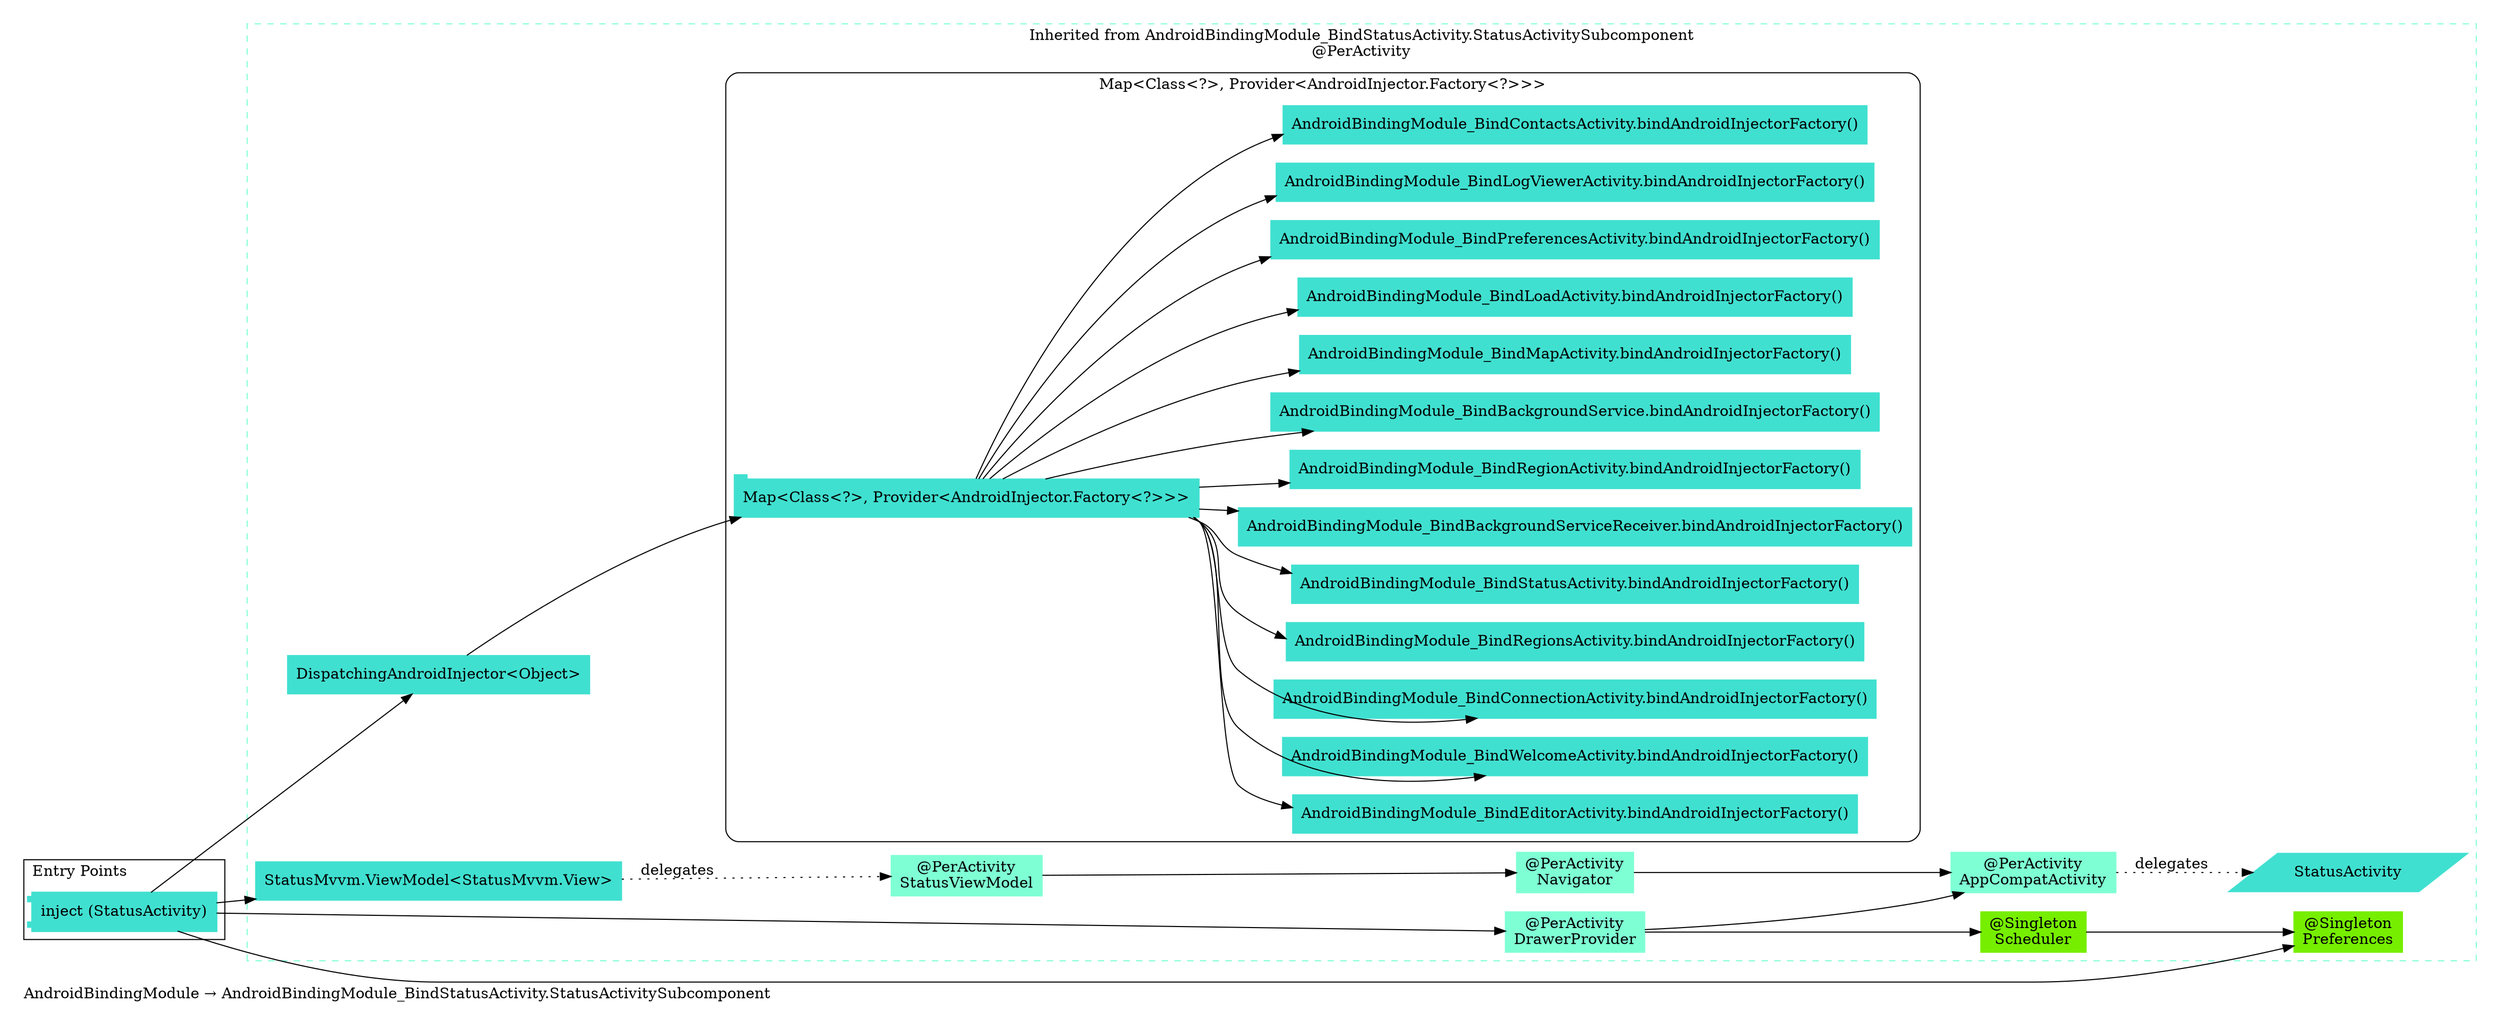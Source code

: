 digraph "org.owntracks.android.injection.modules.AndroidBindingModule → org.owntracks.android.injection.modules.AndroidBindingModule_BindStatusActivity.StatusActivitySubcomponent" {
  graph [rankdir="LR", labeljust="l", label="AndroidBindingModule → AndroidBindingModule_BindStatusActivity.StatusActivitySubcomponent", pad="0.2", compound="true"]
  node [shape="rectangle", style="filled", color="turquoise"]
  subgraph "cluster_Entry Points" {
    graph [labeljust="l", label="Entry Points"]
    node [shape="component", penwidth="2"]
    "aba00bea-3f16-4c71-80bd-34770420e717" [label="inject (StatusActivity)", color="turquoise", shape="component"]
  }
  subgraph "cluster_Dependency Graph" {
    graph [labeljust="l", label="Dependency Graph"]
    "1f087d46-f79e-4287-b892-065a26f3a482" [label="DispatchingAndroidInjector<Object>", color="turquoise"]
    "f5251542-dfb9-45b3-93f4-cce94f42784a" [label="StatusMvvm.ViewModel<StatusMvvm.View>", color="turquoise"]
    "8fe3f8c4-6fea-45b7-b3ca-a13ab62e2f46" [label="@PerActivity\nDrawerProvider", color="aquamarine"]
    "73c7a30e-2e17-47a8-9185-fb49ac8f3b3e" [label="@Singleton\nPreferences", color="chartreuse2"]
    "1c21f204-7c0c-4dc5-b1e3-f9cf547ce01f" [label="@PerActivity\nStatusViewModel", color="aquamarine"]
    "79c9df90-cfd1-4889-84e8-668c5b1a7080" [label="@PerActivity\nNavigator", color="aquamarine"]
    "af10b71e-7d96-49dd-bf18-53b174108ba0" [label="@PerActivity\nAppCompatActivity", color="aquamarine"]
    "753b6ae2-c7fa-412e-b128-7a304ef5098a" [label="StatusActivity", color="turquoise", shape="parallelogram"]
    "afc41764-c8fa-4b40-a7f0-c89e39b202d6" [label="@Singleton\nScheduler", color="chartreuse2"]
    subgraph "cluster_Map<Class<?>, Provider<AndroidInjector.Factory<?>>>" {
      graph [label="Map<Class<?>, Provider<AndroidInjector.Factory<?>>>", labeljust="c", style="rounded", color="black"]
      "52094c39-c570-44af-8699-33cd9ceef57a" [label="Map<Class<?>, Provider<AndroidInjector.Factory<?>>>", color="turquoise", shape="tab"]
      "dc24ff9f-ac36-413e-9de9-8bf518aeefbf" [label="AndroidBindingModule_BindEditorActivity.bindAndroidInjectorFactory()", color="turquoise"]
      "e48183cc-1346-46c5-adbe-53249d445c57" [label="AndroidBindingModule_BindWelcomeActivity.bindAndroidInjectorFactory()", color="turquoise"]
      "88849f5d-6b74-4822-93f6-010969d3f5f3" [label="AndroidBindingModule_BindConnectionActivity.bindAndroidInjectorFactory()", color="turquoise"]
      "27f7c5d7-8070-4fec-a621-2ad303022180" [label="AndroidBindingModule_BindRegionsActivity.bindAndroidInjectorFactory()", color="turquoise"]
      "0269aa62-aade-4c90-bab9-6a3029f18b24" [label="AndroidBindingModule_BindStatusActivity.bindAndroidInjectorFactory()", color="turquoise"]
      "fcc1dc8e-f890-4f9f-80da-5765bbf3b0a6" [label="AndroidBindingModule_BindBackgroundServiceReceiver.bindAndroidInjectorFactory()", color="turquoise"]
      "444a0f69-d2cb-4fbe-8338-6b9ba40159c4" [label="AndroidBindingModule_BindRegionActivity.bindAndroidInjectorFactory()", color="turquoise"]
      "7dbce56e-4b04-4ac9-a561-56b482b4a062" [label="AndroidBindingModule_BindBackgroundService.bindAndroidInjectorFactory()", color="turquoise"]
      "1ed78fbd-cc48-49d7-8b97-3ddee1cedb95" [label="AndroidBindingModule_BindMapActivity.bindAndroidInjectorFactory()", color="turquoise"]
      "7b9b74c5-deab-473d-bd2a-18d407352f70" [label="AndroidBindingModule_BindLoadActivity.bindAndroidInjectorFactory()", color="turquoise"]
      "062dbd3f-fee3-45b3-a9d1-b5a8a03b4ed4" [label="AndroidBindingModule_BindPreferencesActivity.bindAndroidInjectorFactory()", color="turquoise"]
      "880b2aed-fa82-4428-b063-5425546a164e" [label="AndroidBindingModule_BindLogViewerActivity.bindAndroidInjectorFactory()", color="turquoise"]
      "34ff293e-7508-4f8b-af71-4e38e2cc2c2e" [label="AndroidBindingModule_BindContactsActivity.bindAndroidInjectorFactory()", color="turquoise"]
    }
  }
  subgraph "cluster_Subcomponents" {
    graph [labeljust="l", shape="folder", label="Subcomponents"]
  }
  subgraph "cluster_AndroidBindingModule → AndroidBindingModule_BindStatusActivity.StatusActivitySubcomponent" {
    graph [labeljust="c", label="Inherited from AndroidBindingModule_BindStatusActivity.StatusActivitySubcomponent\n@PerActivity", style="dashed", href="full_org.owntracks.android.injection.modules.AndroidBindingModule_BindStatusActivity.StatusActivitySubcomponent.svg", color="aquamarine"]
    "1f087d46-f79e-4287-b892-065a26f3a482" [label="DispatchingAndroidInjector<Object>", color="turquoise"]
    "8fe3f8c4-6fea-45b7-b3ca-a13ab62e2f46" [label="@PerActivity\nDrawerProvider", color="aquamarine"]
    "73c7a30e-2e17-47a8-9185-fb49ac8f3b3e" [label="@Singleton\nPreferences", color="chartreuse2"]
    "f5251542-dfb9-45b3-93f4-cce94f42784a" [label="StatusMvvm.ViewModel<StatusMvvm.View>", color="turquoise"]
    "1c21f204-7c0c-4dc5-b1e3-f9cf547ce01f" [label="@PerActivity\nStatusViewModel", color="aquamarine"]
    "af10b71e-7d96-49dd-bf18-53b174108ba0" [label="@PerActivity\nAppCompatActivity", color="aquamarine"]
    "afc41764-c8fa-4b40-a7f0-c89e39b202d6" [label="@Singleton\nScheduler", color="chartreuse2"]
    "79c9df90-cfd1-4889-84e8-668c5b1a7080" [label="@PerActivity\nNavigator", color="aquamarine"]
    "af10b71e-7d96-49dd-bf18-53b174108ba0" [label="@PerActivity\nAppCompatActivity", color="aquamarine"]
    "753b6ae2-c7fa-412e-b128-7a304ef5098a" [label="StatusActivity", color="turquoise", shape="parallelogram"]
    "73c7a30e-2e17-47a8-9185-fb49ac8f3b3e" [label="@Singleton\nPreferences", color="chartreuse2"]
    subgraph "cluster_Map<Class<?>, Provider<AndroidInjector.Factory<?>>>" {
      graph [label="Map<Class<?>, Provider<AndroidInjector.Factory<?>>>", labeljust="c", style="rounded", color="black"]
      "52094c39-c570-44af-8699-33cd9ceef57a" [label="Map<Class<?>, Provider<AndroidInjector.Factory<?>>>", color="turquoise", shape="tab"]
      "dc24ff9f-ac36-413e-9de9-8bf518aeefbf" [label="AndroidBindingModule_BindEditorActivity.bindAndroidInjectorFactory()", color="turquoise"]
      "e48183cc-1346-46c5-adbe-53249d445c57" [label="AndroidBindingModule_BindWelcomeActivity.bindAndroidInjectorFactory()", color="turquoise"]
      "88849f5d-6b74-4822-93f6-010969d3f5f3" [label="AndroidBindingModule_BindConnectionActivity.bindAndroidInjectorFactory()", color="turquoise"]
      "27f7c5d7-8070-4fec-a621-2ad303022180" [label="AndroidBindingModule_BindRegionsActivity.bindAndroidInjectorFactory()", color="turquoise"]
      "0269aa62-aade-4c90-bab9-6a3029f18b24" [label="AndroidBindingModule_BindStatusActivity.bindAndroidInjectorFactory()", color="turquoise"]
      "fcc1dc8e-f890-4f9f-80da-5765bbf3b0a6" [label="AndroidBindingModule_BindBackgroundServiceReceiver.bindAndroidInjectorFactory()", color="turquoise"]
      "444a0f69-d2cb-4fbe-8338-6b9ba40159c4" [label="AndroidBindingModule_BindRegionActivity.bindAndroidInjectorFactory()", color="turquoise"]
      "7dbce56e-4b04-4ac9-a561-56b482b4a062" [label="AndroidBindingModule_BindBackgroundService.bindAndroidInjectorFactory()", color="turquoise"]
      "1ed78fbd-cc48-49d7-8b97-3ddee1cedb95" [label="AndroidBindingModule_BindMapActivity.bindAndroidInjectorFactory()", color="turquoise"]
      "7b9b74c5-deab-473d-bd2a-18d407352f70" [label="AndroidBindingModule_BindLoadActivity.bindAndroidInjectorFactory()", color="turquoise"]
      "062dbd3f-fee3-45b3-a9d1-b5a8a03b4ed4" [label="AndroidBindingModule_BindPreferencesActivity.bindAndroidInjectorFactory()", color="turquoise"]
      "880b2aed-fa82-4428-b063-5425546a164e" [label="AndroidBindingModule_BindLogViewerActivity.bindAndroidInjectorFactory()", color="turquoise"]
      "34ff293e-7508-4f8b-af71-4e38e2cc2c2e" [label="AndroidBindingModule_BindContactsActivity.bindAndroidInjectorFactory()", color="turquoise"]
    }
  }
  subgraph "cluster_AndroidBindingModule" {
    graph [labeljust="c", label="Inherited from AndroidBindingModule", style="dashed", href="full_org.owntracks.android.injection.modules.AndroidBindingModule.svg"]
    "dc24ff9f-ac36-413e-9de9-8bf518aeefbf" [label="AndroidBindingModule_BindEditorActivity.bindAndroidInjectorFactory()", color="turquoise"]
    "e48183cc-1346-46c5-adbe-53249d445c57" [label="AndroidBindingModule_BindWelcomeActivity.bindAndroidInjectorFactory()", color="turquoise"]
    "88849f5d-6b74-4822-93f6-010969d3f5f3" [label="AndroidBindingModule_BindConnectionActivity.bindAndroidInjectorFactory()", color="turquoise"]
    "27f7c5d7-8070-4fec-a621-2ad303022180" [label="AndroidBindingModule_BindRegionsActivity.bindAndroidInjectorFactory()", color="turquoise"]
    "0269aa62-aade-4c90-bab9-6a3029f18b24" [label="AndroidBindingModule_BindStatusActivity.bindAndroidInjectorFactory()", color="turquoise"]
    "fcc1dc8e-f890-4f9f-80da-5765bbf3b0a6" [label="AndroidBindingModule_BindBackgroundServiceReceiver.bindAndroidInjectorFactory()", color="turquoise"]
    "444a0f69-d2cb-4fbe-8338-6b9ba40159c4" [label="AndroidBindingModule_BindRegionActivity.bindAndroidInjectorFactory()", color="turquoise"]
    "7dbce56e-4b04-4ac9-a561-56b482b4a062" [label="AndroidBindingModule_BindBackgroundService.bindAndroidInjectorFactory()", color="turquoise"]
    "1ed78fbd-cc48-49d7-8b97-3ddee1cedb95" [label="AndroidBindingModule_BindMapActivity.bindAndroidInjectorFactory()", color="turquoise"]
    "7b9b74c5-deab-473d-bd2a-18d407352f70" [label="AndroidBindingModule_BindLoadActivity.bindAndroidInjectorFactory()", color="turquoise"]
    "062dbd3f-fee3-45b3-a9d1-b5a8a03b4ed4" [label="AndroidBindingModule_BindPreferencesActivity.bindAndroidInjectorFactory()", color="turquoise"]
    "880b2aed-fa82-4428-b063-5425546a164e" [label="AndroidBindingModule_BindLogViewerActivity.bindAndroidInjectorFactory()", color="turquoise"]
    "34ff293e-7508-4f8b-af71-4e38e2cc2c2e" [label="AndroidBindingModule_BindContactsActivity.bindAndroidInjectorFactory()", color="turquoise"]
  }
  "aba00bea-3f16-4c71-80bd-34770420e717" -> "1f087d46-f79e-4287-b892-065a26f3a482"
  "aba00bea-3f16-4c71-80bd-34770420e717" -> "8fe3f8c4-6fea-45b7-b3ca-a13ab62e2f46"
  "aba00bea-3f16-4c71-80bd-34770420e717" -> "f5251542-dfb9-45b3-93f4-cce94f42784a"
  "aba00bea-3f16-4c71-80bd-34770420e717" -> "73c7a30e-2e17-47a8-9185-fb49ac8f3b3e"
  "1f087d46-f79e-4287-b892-065a26f3a482" -> "52094c39-c570-44af-8699-33cd9ceef57a"
  "f5251542-dfb9-45b3-93f4-cce94f42784a" -> "1c21f204-7c0c-4dc5-b1e3-f9cf547ce01f" [style="dotted", label="delegates"]
  "8fe3f8c4-6fea-45b7-b3ca-a13ab62e2f46" -> "afc41764-c8fa-4b40-a7f0-c89e39b202d6"
  "8fe3f8c4-6fea-45b7-b3ca-a13ab62e2f46" -> "af10b71e-7d96-49dd-bf18-53b174108ba0"
  "afc41764-c8fa-4b40-a7f0-c89e39b202d6" -> "73c7a30e-2e17-47a8-9185-fb49ac8f3b3e"
  "52094c39-c570-44af-8699-33cd9ceef57a" -> "7b9b74c5-deab-473d-bd2a-18d407352f70"
  "52094c39-c570-44af-8699-33cd9ceef57a" -> "880b2aed-fa82-4428-b063-5425546a164e"
  "52094c39-c570-44af-8699-33cd9ceef57a" -> "444a0f69-d2cb-4fbe-8338-6b9ba40159c4"
  "52094c39-c570-44af-8699-33cd9ceef57a" -> "fcc1dc8e-f890-4f9f-80da-5765bbf3b0a6"
  "52094c39-c570-44af-8699-33cd9ceef57a" -> "7dbce56e-4b04-4ac9-a561-56b482b4a062"
  "52094c39-c570-44af-8699-33cd9ceef57a" -> "88849f5d-6b74-4822-93f6-010969d3f5f3"
  "52094c39-c570-44af-8699-33cd9ceef57a" -> "dc24ff9f-ac36-413e-9de9-8bf518aeefbf"
  "52094c39-c570-44af-8699-33cd9ceef57a" -> "27f7c5d7-8070-4fec-a621-2ad303022180"
  "52094c39-c570-44af-8699-33cd9ceef57a" -> "0269aa62-aade-4c90-bab9-6a3029f18b24"
  "52094c39-c570-44af-8699-33cd9ceef57a" -> "34ff293e-7508-4f8b-af71-4e38e2cc2c2e"
  "52094c39-c570-44af-8699-33cd9ceef57a" -> "062dbd3f-fee3-45b3-a9d1-b5a8a03b4ed4"
  "52094c39-c570-44af-8699-33cd9ceef57a" -> "1ed78fbd-cc48-49d7-8b97-3ddee1cedb95"
  "52094c39-c570-44af-8699-33cd9ceef57a" -> "e48183cc-1346-46c5-adbe-53249d445c57"
  "1c21f204-7c0c-4dc5-b1e3-f9cf547ce01f" -> "79c9df90-cfd1-4889-84e8-668c5b1a7080"
  "79c9df90-cfd1-4889-84e8-668c5b1a7080" -> "af10b71e-7d96-49dd-bf18-53b174108ba0"
  "af10b71e-7d96-49dd-bf18-53b174108ba0" -> "753b6ae2-c7fa-412e-b128-7a304ef5098a" [style="dotted", label="delegates"]
}
